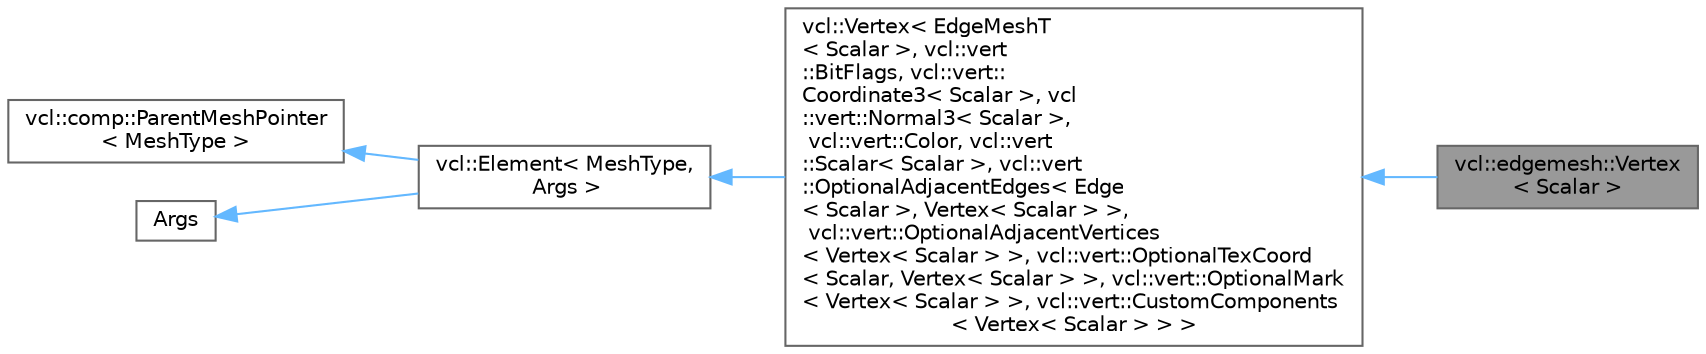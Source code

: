 digraph "vcl::edgemesh::Vertex&lt; Scalar &gt;"
{
 // LATEX_PDF_SIZE
  bgcolor="transparent";
  edge [fontname=Helvetica,fontsize=10,labelfontname=Helvetica,labelfontsize=10];
  node [fontname=Helvetica,fontsize=10,shape=box,height=0.2,width=0.4];
  rankdir="LR";
  Node1 [label="vcl::edgemesh::Vertex\l\< Scalar \>",height=0.2,width=0.4,color="gray40", fillcolor="grey60", style="filled", fontcolor="black",tooltip=" "];
  Node2 -> Node1 [dir="back",color="steelblue1",style="solid"];
  Node2 [label="vcl::Vertex\< EdgeMeshT\l\< Scalar \>, vcl::vert\l::BitFlags, vcl::vert::\lCoordinate3\< Scalar \>, vcl\l::vert::Normal3\< Scalar \>,\l vcl::vert::Color, vcl::vert\l::Scalar\< Scalar \>, vcl::vert\l::OptionalAdjacentEdges\< Edge\l\< Scalar \>, Vertex\< Scalar \> \>,\l vcl::vert::OptionalAdjacentVertices\l\< Vertex\< Scalar \> \>, vcl::vert::OptionalTexCoord\l\< Scalar, Vertex\< Scalar \> \>, vcl::vert::OptionalMark\l\< Vertex\< Scalar \> \>, vcl::vert::CustomComponents\l\< Vertex\< Scalar \> \> \>",height=0.2,width=0.4,color="gray40", fillcolor="white", style="filled",URL="$classvcl_1_1Vertex.html",tooltip=" "];
  Node3 -> Node2 [dir="back",color="steelblue1",style="solid"];
  Node3 [label="vcl::Element\< MeshType,\l Args \>",height=0.2,width=0.4,color="gray40", fillcolor="white", style="filled",URL="$classvcl_1_1Element.html",tooltip=" "];
  Node4 -> Node3 [dir="back",color="steelblue1",style="solid"];
  Node4 [label="vcl::comp::ParentMeshPointer\l\< MeshType \>",height=0.2,width=0.4,color="gray40", fillcolor="white", style="filled",URL="$classvcl_1_1comp_1_1ParentMeshPointer.html",tooltip=" "];
  Node5 -> Node3 [dir="back",color="steelblue1",style="solid"];
  Node5 [label="Args",height=0.2,width=0.4,color="gray40", fillcolor="white", style="filled",tooltip=" "];
}
